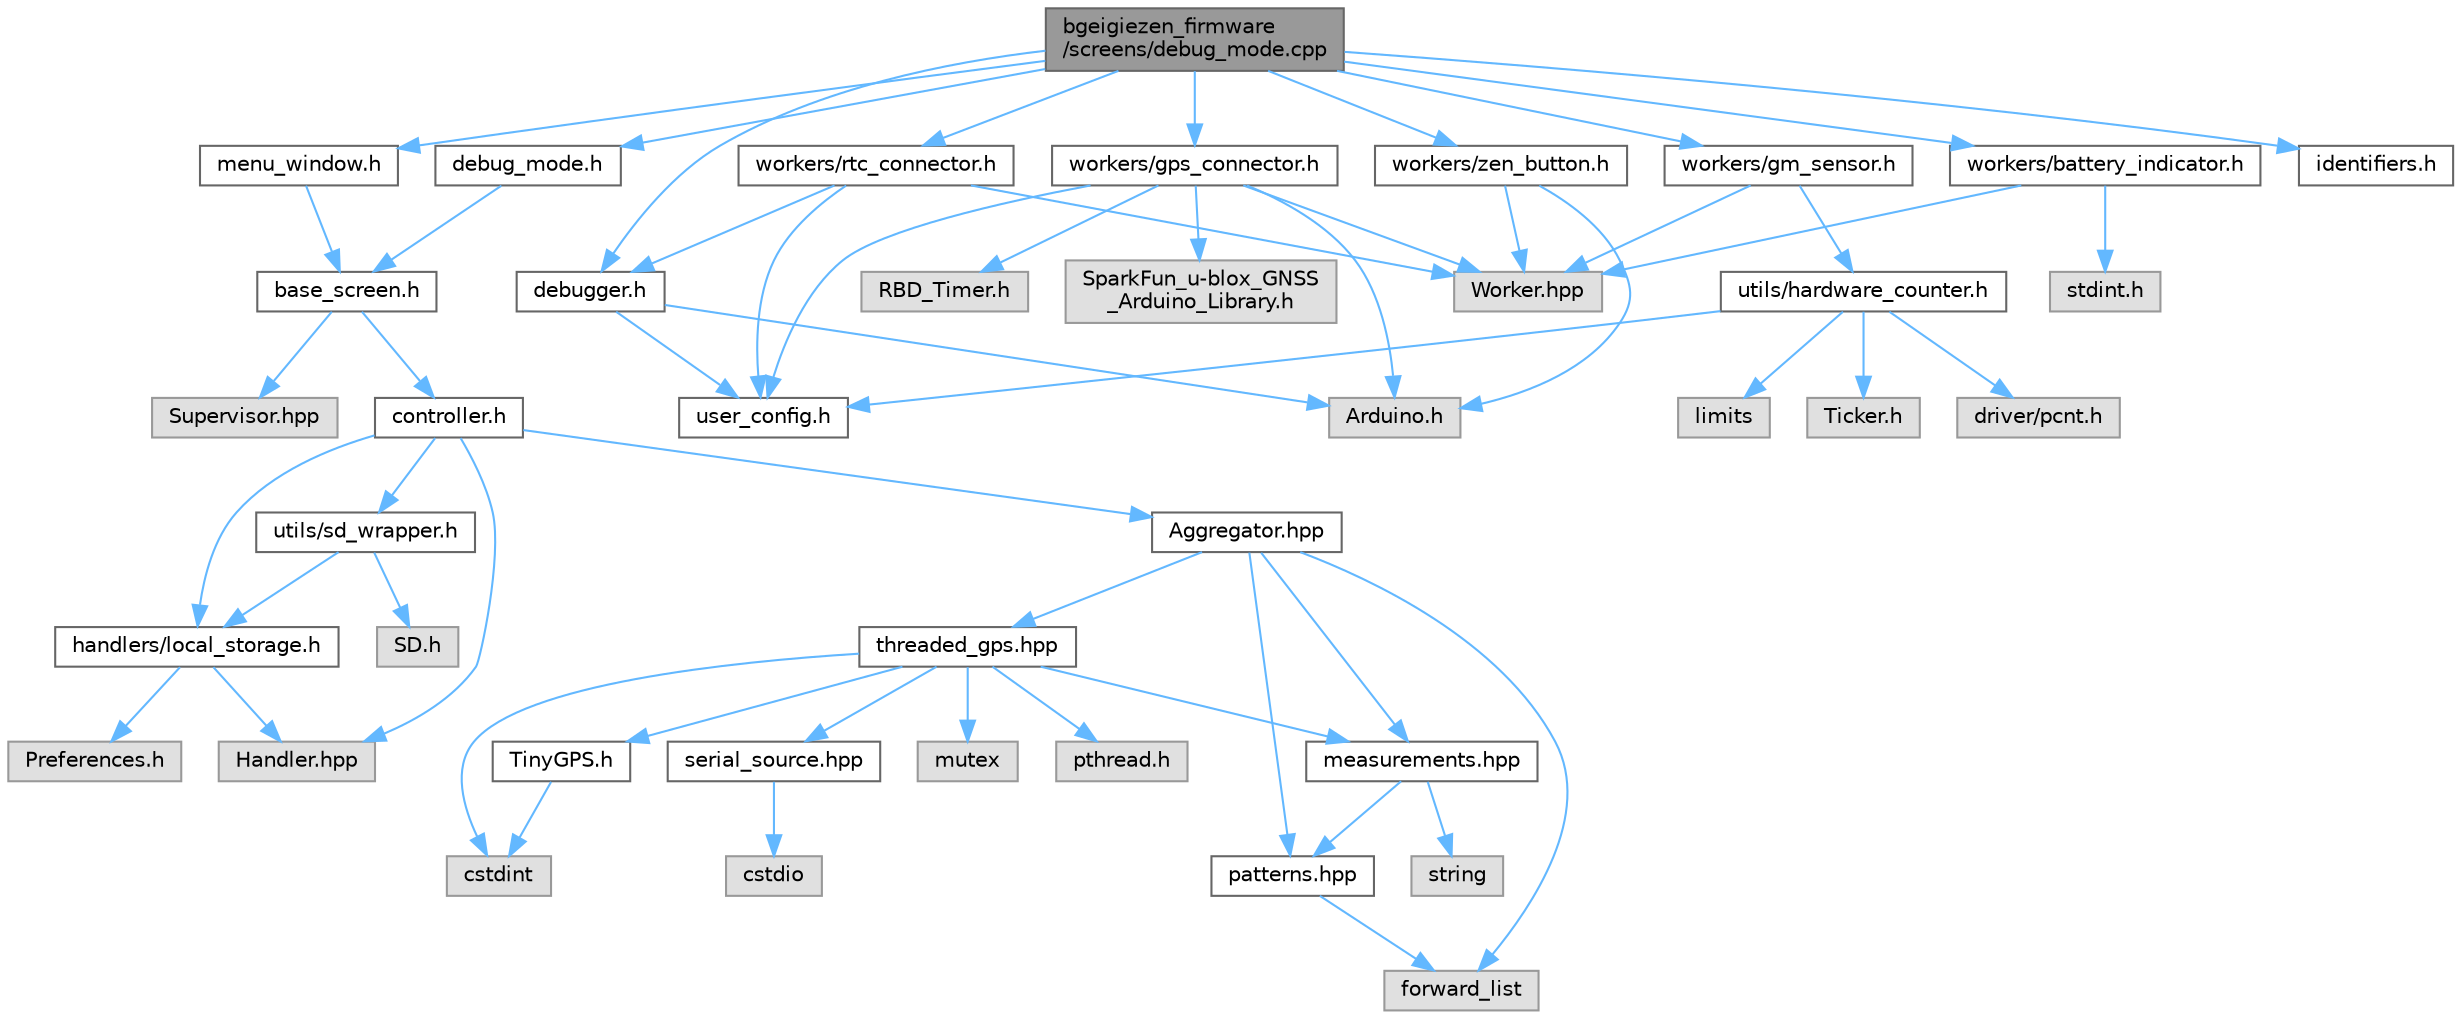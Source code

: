 digraph "bgeigiezen_firmware/screens/debug_mode.cpp"
{
 // LATEX_PDF_SIZE
  bgcolor="transparent";
  edge [fontname=Helvetica,fontsize=10,labelfontname=Helvetica,labelfontsize=10];
  node [fontname=Helvetica,fontsize=10,shape=box,height=0.2,width=0.4];
  Node1 [id="Node000001",label="bgeigiezen_firmware\l/screens/debug_mode.cpp",height=0.2,width=0.4,color="gray40", fillcolor="grey60", style="filled", fontcolor="black",tooltip=" "];
  Node1 -> Node2 [id="edge57_Node000001_Node000002",color="steelblue1",style="solid",tooltip=" "];
  Node2 [id="Node000002",label="debug_mode.h",height=0.2,width=0.4,color="grey40", fillcolor="white", style="filled",URL="$debug__mode_8h.html",tooltip=" "];
  Node2 -> Node3 [id="edge58_Node000002_Node000003",color="steelblue1",style="solid",tooltip=" "];
  Node3 [id="Node000003",label="base_screen.h",height=0.2,width=0.4,color="grey40", fillcolor="white", style="filled",URL="$base__screen_8h.html",tooltip=" "];
  Node3 -> Node4 [id="edge59_Node000003_Node000004",color="steelblue1",style="solid",tooltip=" "];
  Node4 [id="Node000004",label="controller.h",height=0.2,width=0.4,color="grey40", fillcolor="white", style="filled",URL="$controller_8h.html",tooltip=" "];
  Node4 -> Node5 [id="edge60_Node000004_Node000005",color="steelblue1",style="solid",tooltip=" "];
  Node5 [id="Node000005",label="handlers/local_storage.h",height=0.2,width=0.4,color="grey40", fillcolor="white", style="filled",URL="$local__storage_8h.html",tooltip=" "];
  Node5 -> Node6 [id="edge61_Node000005_Node000006",color="steelblue1",style="solid",tooltip=" "];
  Node6 [id="Node000006",label="Preferences.h",height=0.2,width=0.4,color="grey60", fillcolor="#E0E0E0", style="filled",tooltip=" "];
  Node5 -> Node7 [id="edge62_Node000005_Node000007",color="steelblue1",style="solid",tooltip=" "];
  Node7 [id="Node000007",label="Handler.hpp",height=0.2,width=0.4,color="grey60", fillcolor="#E0E0E0", style="filled",tooltip=" "];
  Node4 -> Node8 [id="edge63_Node000004_Node000008",color="steelblue1",style="solid",tooltip=" "];
  Node8 [id="Node000008",label="utils/sd_wrapper.h",height=0.2,width=0.4,color="grey40", fillcolor="white", style="filled",URL="$sd__wrapper_8h.html",tooltip=" "];
  Node8 -> Node9 [id="edge64_Node000008_Node000009",color="steelblue1",style="solid",tooltip=" "];
  Node9 [id="Node000009",label="SD.h",height=0.2,width=0.4,color="grey60", fillcolor="#E0E0E0", style="filled",tooltip=" "];
  Node8 -> Node5 [id="edge65_Node000008_Node000005",color="steelblue1",style="solid",tooltip=" "];
  Node4 -> Node10 [id="edge66_Node000004_Node000010",color="steelblue1",style="solid",tooltip=" "];
  Node10 [id="Node000010",label="Aggregator.hpp",height=0.2,width=0.4,color="grey40", fillcolor="white", style="filled",URL="$aggregator_8hpp.html",tooltip=" "];
  Node10 -> Node11 [id="edge67_Node000010_Node000011",color="steelblue1",style="solid",tooltip=" "];
  Node11 [id="Node000011",label="forward_list",height=0.2,width=0.4,color="grey60", fillcolor="#E0E0E0", style="filled",tooltip=" "];
  Node10 -> Node12 [id="edge68_Node000010_Node000012",color="steelblue1",style="solid",tooltip=" "];
  Node12 [id="Node000012",label="threaded_gps.hpp",height=0.2,width=0.4,color="grey40", fillcolor="white", style="filled",URL="$bgeigie__firmware_2threaded__gps_8hpp.html",tooltip=" "];
  Node12 -> Node13 [id="edge69_Node000012_Node000013",color="steelblue1",style="solid",tooltip=" "];
  Node13 [id="Node000013",label="pthread.h",height=0.2,width=0.4,color="grey60", fillcolor="#E0E0E0", style="filled",tooltip=" "];
  Node12 -> Node14 [id="edge70_Node000012_Node000014",color="steelblue1",style="solid",tooltip=" "];
  Node14 [id="Node000014",label="cstdint",height=0.2,width=0.4,color="grey60", fillcolor="#E0E0E0", style="filled",tooltip=" "];
  Node12 -> Node15 [id="edge71_Node000012_Node000015",color="steelblue1",style="solid",tooltip=" "];
  Node15 [id="Node000015",label="mutex",height=0.2,width=0.4,color="grey60", fillcolor="#E0E0E0", style="filled",tooltip=" "];
  Node12 -> Node16 [id="edge72_Node000012_Node000016",color="steelblue1",style="solid",tooltip=" "];
  Node16 [id="Node000016",label="TinyGPS.h",height=0.2,width=0.4,color="grey40", fillcolor="white", style="filled",URL="$bgeigie__firmware_2_tiny_g_p_s_8h.html",tooltip=" "];
  Node16 -> Node14 [id="edge73_Node000016_Node000014",color="steelblue1",style="solid",tooltip=" "];
  Node12 -> Node17 [id="edge74_Node000012_Node000017",color="steelblue1",style="solid",tooltip=" "];
  Node17 [id="Node000017",label="serial_source.hpp",height=0.2,width=0.4,color="grey40", fillcolor="white", style="filled",URL="$bgeigie__firmware_2serial__source_8hpp.html",tooltip=" "];
  Node17 -> Node18 [id="edge75_Node000017_Node000018",color="steelblue1",style="solid",tooltip=" "];
  Node18 [id="Node000018",label="cstdio",height=0.2,width=0.4,color="grey60", fillcolor="#E0E0E0", style="filled",tooltip=" "];
  Node12 -> Node19 [id="edge76_Node000012_Node000019",color="steelblue1",style="solid",tooltip=" "];
  Node19 [id="Node000019",label="measurements.hpp",height=0.2,width=0.4,color="grey40", fillcolor="white", style="filled",URL="$bgeigie__firmware_2measurements_8hpp.html",tooltip=" "];
  Node19 -> Node20 [id="edge77_Node000019_Node000020",color="steelblue1",style="solid",tooltip=" "];
  Node20 [id="Node000020",label="string",height=0.2,width=0.4,color="grey60", fillcolor="#E0E0E0", style="filled",tooltip=" "];
  Node19 -> Node21 [id="edge78_Node000019_Node000021",color="steelblue1",style="solid",tooltip=" "];
  Node21 [id="Node000021",label="patterns.hpp",height=0.2,width=0.4,color="grey40", fillcolor="white", style="filled",URL="$bgeigie__firmware_2patterns_8hpp.html",tooltip=" "];
  Node21 -> Node11 [id="edge79_Node000021_Node000011",color="steelblue1",style="solid",tooltip=" "];
  Node10 -> Node21 [id="edge80_Node000010_Node000021",color="steelblue1",style="solid",tooltip=" "];
  Node10 -> Node19 [id="edge81_Node000010_Node000019",color="steelblue1",style="solid",tooltip=" "];
  Node4 -> Node7 [id="edge82_Node000004_Node000007",color="steelblue1",style="solid",tooltip=" "];
  Node3 -> Node22 [id="edge83_Node000003_Node000022",color="steelblue1",style="solid",tooltip=" "];
  Node22 [id="Node000022",label="Supervisor.hpp",height=0.2,width=0.4,color="grey60", fillcolor="#E0E0E0", style="filled",tooltip=" "];
  Node1 -> Node23 [id="edge84_Node000001_Node000023",color="steelblue1",style="solid",tooltip=" "];
  Node23 [id="Node000023",label="debugger.h",height=0.2,width=0.4,color="grey40", fillcolor="white", style="filled",URL="$debugger_8h.html",tooltip=" "];
  Node23 -> Node24 [id="edge85_Node000023_Node000024",color="steelblue1",style="solid",tooltip=" "];
  Node24 [id="Node000024",label="Arduino.h",height=0.2,width=0.4,color="grey60", fillcolor="#E0E0E0", style="filled",tooltip=" "];
  Node23 -> Node25 [id="edge86_Node000023_Node000025",color="steelblue1",style="solid",tooltip=" "];
  Node25 [id="Node000025",label="user_config.h",height=0.2,width=0.4,color="grey40", fillcolor="white", style="filled",URL="$user__config_8h.html",tooltip=" "];
  Node1 -> Node26 [id="edge87_Node000001_Node000026",color="steelblue1",style="solid",tooltip=" "];
  Node26 [id="Node000026",label="identifiers.h",height=0.2,width=0.4,color="grey40", fillcolor="white", style="filled",URL="$identifiers_8h.html",tooltip=" "];
  Node1 -> Node27 [id="edge88_Node000001_Node000027",color="steelblue1",style="solid",tooltip=" "];
  Node27 [id="Node000027",label="menu_window.h",height=0.2,width=0.4,color="grey40", fillcolor="white", style="filled",URL="$menu__window_8h.html",tooltip=" "];
  Node27 -> Node3 [id="edge89_Node000027_Node000003",color="steelblue1",style="solid",tooltip=" "];
  Node1 -> Node28 [id="edge90_Node000001_Node000028",color="steelblue1",style="solid",tooltip=" "];
  Node28 [id="Node000028",label="workers/battery_indicator.h",height=0.2,width=0.4,color="grey40", fillcolor="white", style="filled",URL="$battery__indicator_8h.html",tooltip=" "];
  Node28 -> Node29 [id="edge91_Node000028_Node000029",color="steelblue1",style="solid",tooltip=" "];
  Node29 [id="Node000029",label="Worker.hpp",height=0.2,width=0.4,color="grey60", fillcolor="#E0E0E0", style="filled",tooltip=" "];
  Node28 -> Node30 [id="edge92_Node000028_Node000030",color="steelblue1",style="solid",tooltip=" "];
  Node30 [id="Node000030",label="stdint.h",height=0.2,width=0.4,color="grey60", fillcolor="#E0E0E0", style="filled",tooltip=" "];
  Node1 -> Node31 [id="edge93_Node000001_Node000031",color="steelblue1",style="solid",tooltip=" "];
  Node31 [id="Node000031",label="workers/gm_sensor.h",height=0.2,width=0.4,color="grey40", fillcolor="white", style="filled",URL="$gm__sensor_8h.html",tooltip=" "];
  Node31 -> Node29 [id="edge94_Node000031_Node000029",color="steelblue1",style="solid",tooltip=" "];
  Node31 -> Node32 [id="edge95_Node000031_Node000032",color="steelblue1",style="solid",tooltip=" "];
  Node32 [id="Node000032",label="utils/hardware_counter.h",height=0.2,width=0.4,color="grey40", fillcolor="white", style="filled",URL="$hardware__counter_8h.html",tooltip=" "];
  Node32 -> Node33 [id="edge96_Node000032_Node000033",color="steelblue1",style="solid",tooltip=" "];
  Node33 [id="Node000033",label="limits",height=0.2,width=0.4,color="grey60", fillcolor="#E0E0E0", style="filled",tooltip=" "];
  Node32 -> Node34 [id="edge97_Node000032_Node000034",color="steelblue1",style="solid",tooltip=" "];
  Node34 [id="Node000034",label="Ticker.h",height=0.2,width=0.4,color="grey60", fillcolor="#E0E0E0", style="filled",tooltip=" "];
  Node32 -> Node35 [id="edge98_Node000032_Node000035",color="steelblue1",style="solid",tooltip=" "];
  Node35 [id="Node000035",label="driver/pcnt.h",height=0.2,width=0.4,color="grey60", fillcolor="#E0E0E0", style="filled",tooltip=" "];
  Node32 -> Node25 [id="edge99_Node000032_Node000025",color="steelblue1",style="solid",tooltip=" "];
  Node1 -> Node36 [id="edge100_Node000001_Node000036",color="steelblue1",style="solid",tooltip=" "];
  Node36 [id="Node000036",label="workers/gps_connector.h",height=0.2,width=0.4,color="grey40", fillcolor="white", style="filled",URL="$gps__connector_8h.html",tooltip=" "];
  Node36 -> Node24 [id="edge101_Node000036_Node000024",color="steelblue1",style="solid",tooltip=" "];
  Node36 -> Node37 [id="edge102_Node000036_Node000037",color="steelblue1",style="solid",tooltip=" "];
  Node37 [id="Node000037",label="RBD_Timer.h",height=0.2,width=0.4,color="grey60", fillcolor="#E0E0E0", style="filled",tooltip=" "];
  Node36 -> Node29 [id="edge103_Node000036_Node000029",color="steelblue1",style="solid",tooltip=" "];
  Node36 -> Node25 [id="edge104_Node000036_Node000025",color="steelblue1",style="solid",tooltip=" "];
  Node36 -> Node38 [id="edge105_Node000036_Node000038",color="steelblue1",style="solid",tooltip=" "];
  Node38 [id="Node000038",label="SparkFun_u-blox_GNSS\l_Arduino_Library.h",height=0.2,width=0.4,color="grey60", fillcolor="#E0E0E0", style="filled",tooltip=" "];
  Node1 -> Node39 [id="edge106_Node000001_Node000039",color="steelblue1",style="solid",tooltip=" "];
  Node39 [id="Node000039",label="workers/rtc_connector.h",height=0.2,width=0.4,color="grey40", fillcolor="white", style="filled",URL="$rtc__connector_8h.html",tooltip=" "];
  Node39 -> Node29 [id="edge107_Node000039_Node000029",color="steelblue1",style="solid",tooltip=" "];
  Node39 -> Node25 [id="edge108_Node000039_Node000025",color="steelblue1",style="solid",tooltip=" "];
  Node39 -> Node23 [id="edge109_Node000039_Node000023",color="steelblue1",style="solid",tooltip=" "];
  Node1 -> Node40 [id="edge110_Node000001_Node000040",color="steelblue1",style="solid",tooltip=" "];
  Node40 [id="Node000040",label="workers/zen_button.h",height=0.2,width=0.4,color="grey40", fillcolor="white", style="filled",URL="$zen__button_8h.html",tooltip=" "];
  Node40 -> Node24 [id="edge111_Node000040_Node000024",color="steelblue1",style="solid",tooltip=" "];
  Node40 -> Node29 [id="edge112_Node000040_Node000029",color="steelblue1",style="solid",tooltip=" "];
}

